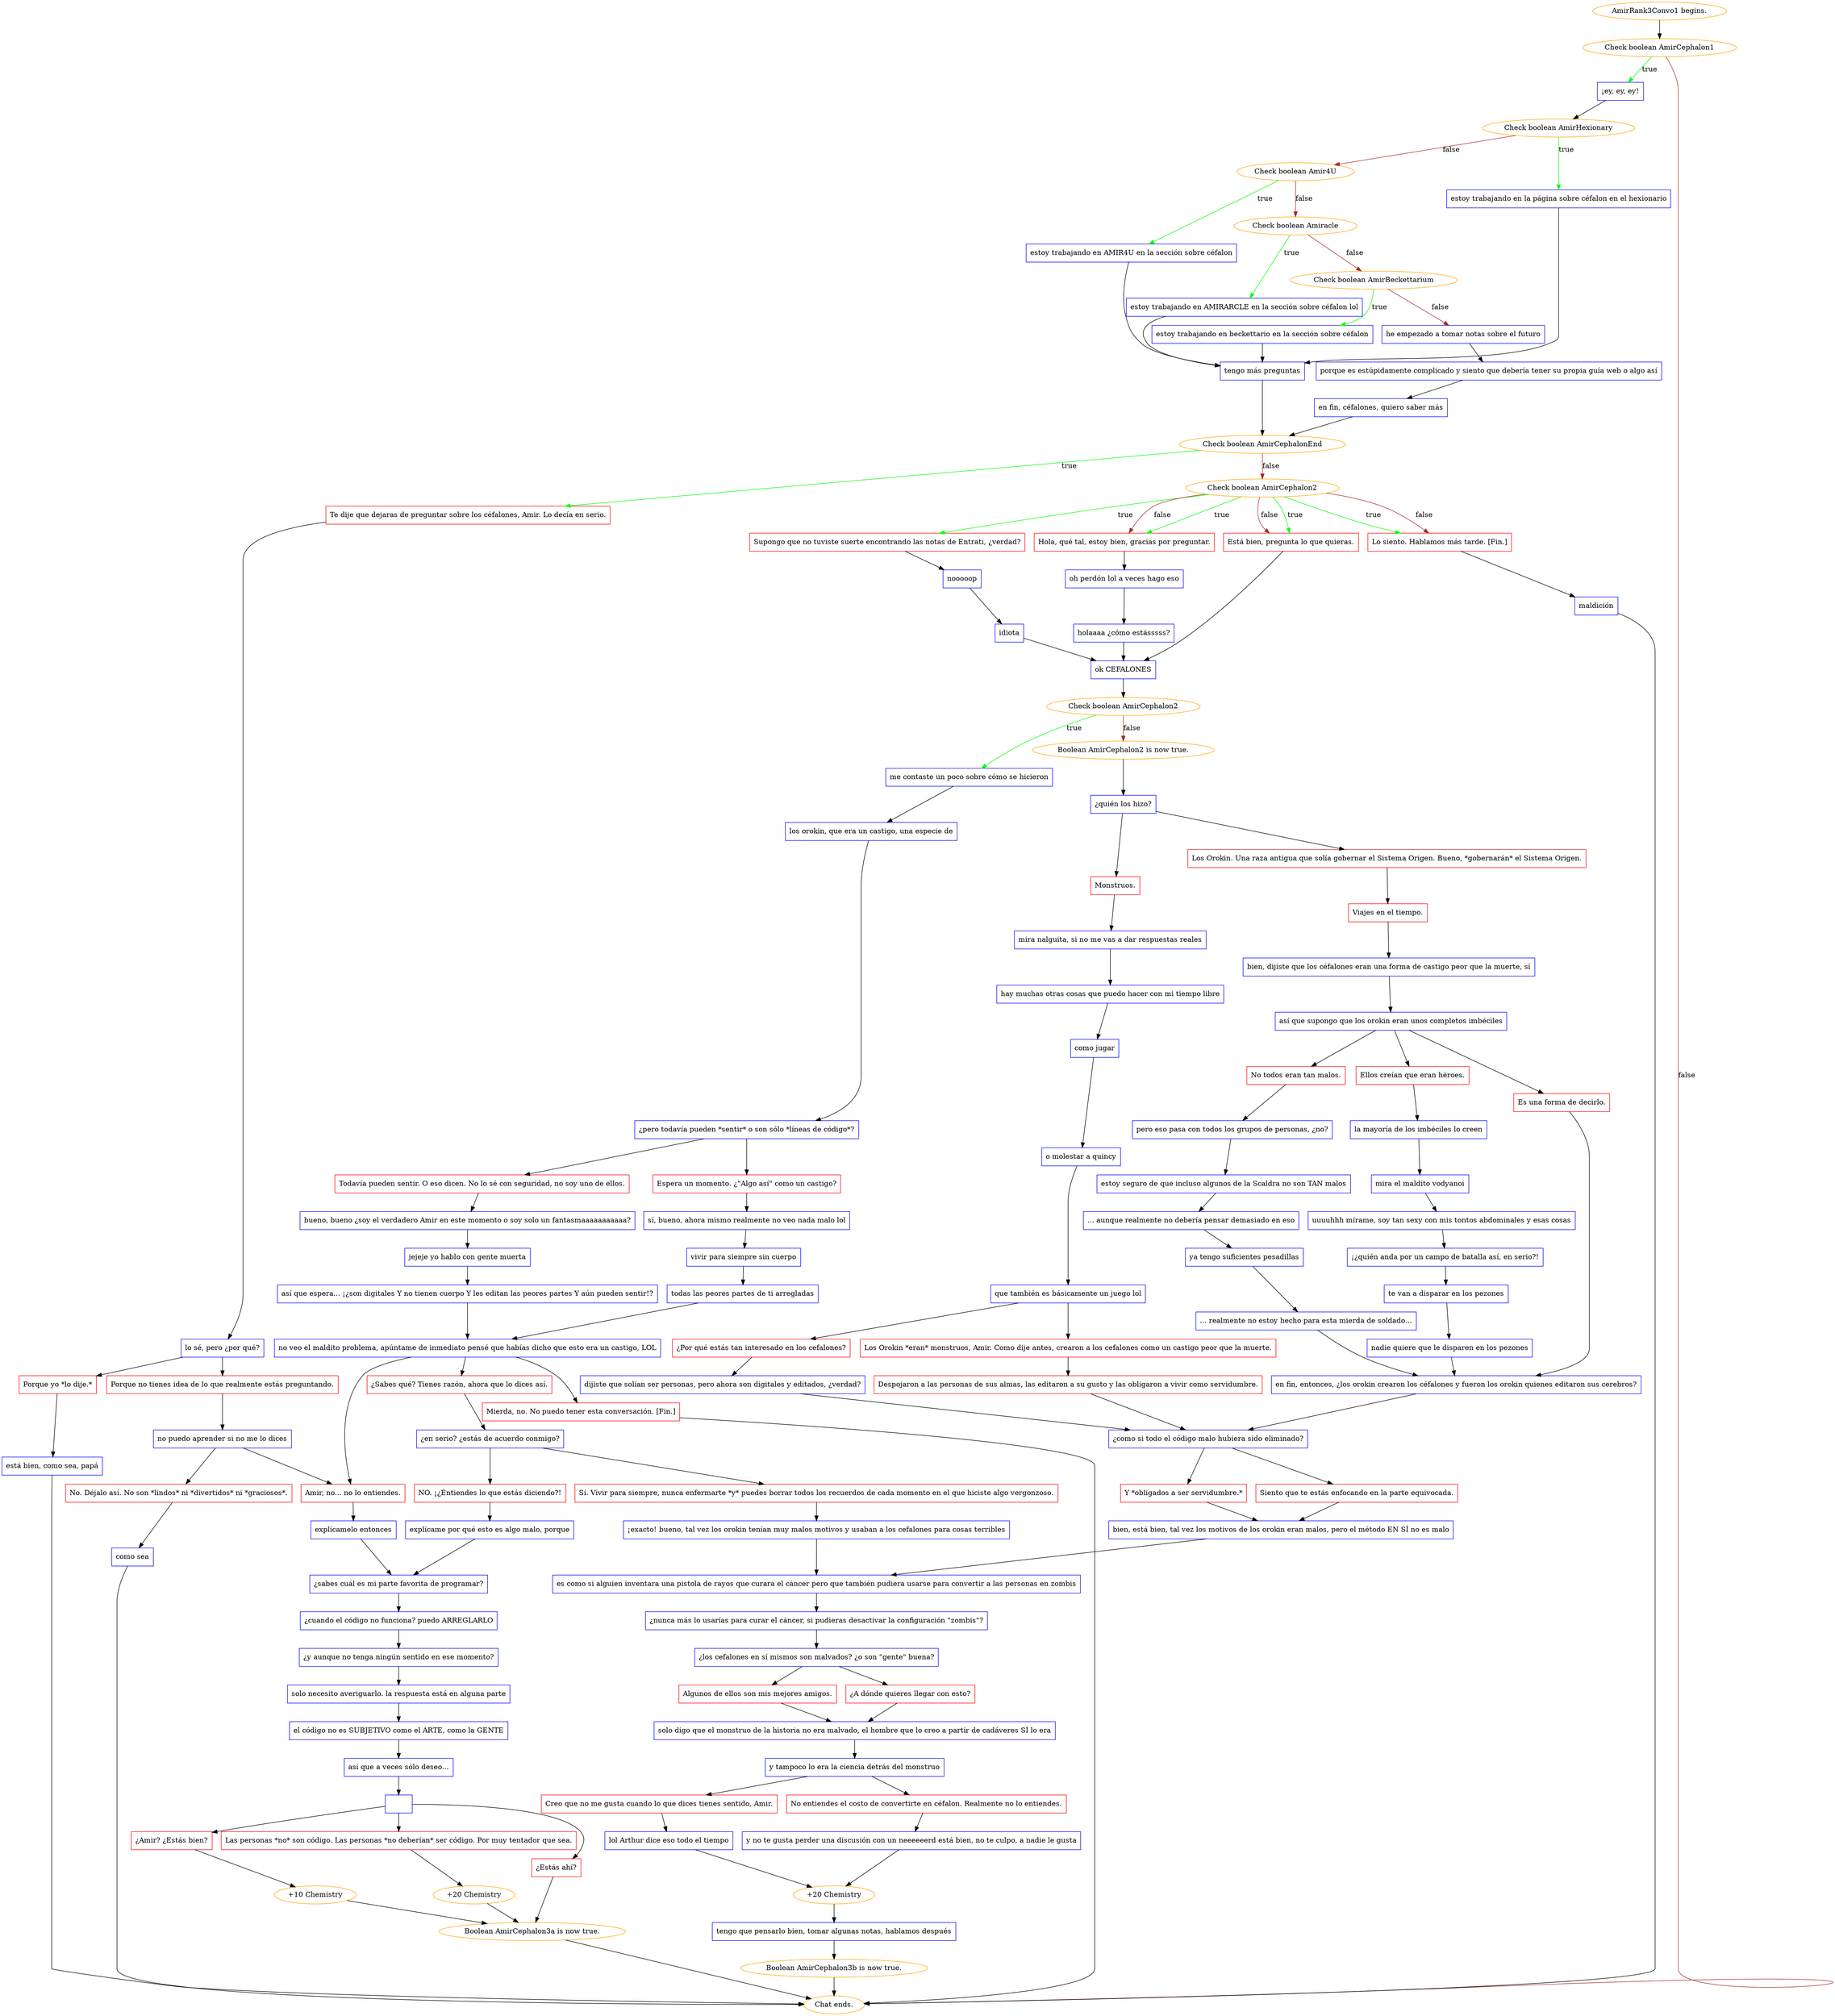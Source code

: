 digraph {
	"AmirRank3Convo1 begins." [color=orange];
		"AmirRank3Convo1 begins." -> j3762237254;
	j3762237254 [label="Check boolean AmirCephalon1",color=orange];
		j3762237254 -> j1368258804 [label=true,color=green];
		j3762237254 -> "Chat ends." [label=false,color=brown];
	j1368258804 [label="¡ey, ey, ey!",shape=box,color=blue];
		j1368258804 -> j17917532;
	"Chat ends." [color=orange];
	j17917532 [label="Check boolean AmirHexionary",color=orange];
		j17917532 -> j736774726 [label=true,color=green];
		j17917532 -> j707512710 [label=false,color=brown];
	j736774726 [label="estoy trabajando en la página sobre céfalon en el hexionario",shape=box,color=blue];
		j736774726 -> j358699076;
	j707512710 [label="Check boolean Amir4U",color=orange];
		j707512710 -> j4073642538 [label=true,color=green];
		j707512710 -> j3973839066 [label=false,color=brown];
	j358699076 [label="tengo más preguntas",shape=box,color=blue];
		j358699076 -> j68677739;
	j4073642538 [label="estoy trabajando en AMIR4U en la sección sobre céfalon",shape=box,color=blue];
		j4073642538 -> j358699076;
	j3973839066 [label="Check boolean Amiracle",color=orange];
		j3973839066 -> j1533099287 [label=true,color=green];
		j3973839066 -> j2395187789 [label=false,color=brown];
	j68677739 [label="Check boolean AmirCephalonEnd",color=orange];
		j68677739 -> j31372260 [label=true,color=green];
		j68677739 -> j3078152458 [label=false,color=brown];
	j1533099287 [label="estoy trabajando en AMIRARCLE en la sección sobre céfalon lol",shape=box,color=blue];
		j1533099287 -> j358699076;
	j2395187789 [label="Check boolean AmirBeckettarium",color=orange];
		j2395187789 -> j3589740712 [label=true,color=green];
		j2395187789 -> j391642105 [label=false,color=brown];
	j31372260 [label="Te dije que dejaras de preguntar sobre los céfalones, Amir. Lo decía en serio.",shape=box,color=red];
		j31372260 -> j3114781422;
	j3078152458 [label="Check boolean AmirCephalon2",color=orange];
		j3078152458 -> j2869605666 [label=true,color=green];
		j3078152458 -> j610007377 [label=true,color=green];
		j3078152458 -> j984664607 [label=true,color=green];
		j3078152458 -> j2685976093 [label=true,color=green];
		j3078152458 -> j610007377 [label=false,color=brown];
		j3078152458 -> j984664607 [label=false,color=brown];
		j3078152458 -> j2685976093 [label=false,color=brown];
	j3589740712 [label="estoy trabajando en beckettario en la sección sobre céfalon",shape=box,color=blue];
		j3589740712 -> j358699076;
	j391642105 [label="he empezado a tomar notas sobre el futuro",shape=box,color=blue];
		j391642105 -> j2289213550;
	j3114781422 [label="lo sé, pero ¿por qué?",shape=box,color=blue];
		j3114781422 -> j1545515503;
		j3114781422 -> j3027177266;
	j2869605666 [label="Supongo que no tuviste suerte encontrando las notas de Entrati, ¿verdad?",shape=box,color=red];
		j2869605666 -> j3346482514;
	j610007377 [label="Hola, qué tal, estoy bien, gracias por preguntar.",shape=box,color=red];
		j610007377 -> j4118332803;
	j984664607 [label="Está bien, pregunta lo que quieras.",shape=box,color=red];
		j984664607 -> j3633245138;
	j2685976093 [label="Lo siento. Hablamos más tarde. [Fin.]",shape=box,color=red];
		j2685976093 -> j4131765678;
	j2289213550 [label="porque es estúpidamente complicado y siento que debería tener su propia guía web o algo así",shape=box,color=blue];
		j2289213550 -> j3514740095;
	j1545515503 [label="Porque yo *lo dije.*",shape=box,color=red];
		j1545515503 -> j2398403796;
	j3027177266 [label="Porque no tienes idea de lo que realmente estás preguntando.",shape=box,color=red];
		j3027177266 -> j969105362;
	j3346482514 [label="nooooop",shape=box,color=blue];
		j3346482514 -> j1338063308;
	j4118332803 [label="oh perdón lol a veces hago eso",shape=box,color=blue];
		j4118332803 -> j51560413;
	j3633245138 [label="ok CEFALONES",shape=box,color=blue];
		j3633245138 -> j3708984879;
	j4131765678 [label="maldición",shape=box,color=blue];
		j4131765678 -> "Chat ends.";
	j3514740095 [label="en fin, céfalones, quiero saber más",shape=box,color=blue];
		j3514740095 -> j68677739;
	j2398403796 [label="está bien, como sea, papá",shape=box,color=blue];
		j2398403796 -> "Chat ends.";
	j969105362 [label="no puedo aprender si no me lo dices",shape=box,color=blue];
		j969105362 -> j547865775;
		j969105362 -> j2243965748;
	j1338063308 [label="idiota",shape=box,color=blue];
		j1338063308 -> j3633245138;
	j51560413 [label="holaaaa ¿cómo estásssss?",shape=box,color=blue];
		j51560413 -> j3633245138;
	j3708984879 [label="Check boolean AmirCephalon2",color=orange];
		j3708984879 -> j1097829524 [label=true,color=green];
		j3708984879 -> j3295676802 [label=false,color=brown];
	j547865775 [label="Amir, no... no lo entiendes.",shape=box,color=red];
		j547865775 -> j3910088219;
	j2243965748 [label="No. Déjalo así. No son *lindos* ni *divertidos* ni *graciosos*.",shape=box,color=red];
		j2243965748 -> j1495290085;
	j1097829524 [label="me contaste un poco sobre cómo se hicieron",shape=box,color=blue];
		j1097829524 -> j3992009566;
	j3295676802 [label="Boolean AmirCephalon2 is now true.",color=orange];
		j3295676802 -> j1677215315;
	j3910088219 [label="explícamelo entonces",shape=box,color=blue];
		j3910088219 -> j3245149086;
	j1495290085 [label="como sea",shape=box,color=blue];
		j1495290085 -> "Chat ends.";
	j3992009566 [label="los orokin, que era un castigo, una especie de",shape=box,color=blue];
		j3992009566 -> j1063271684;
	j1677215315 [label="¿quién los hizo?",shape=box,color=blue];
		j1677215315 -> j537365726;
		j1677215315 -> j1334577933;
	j3245149086 [label="¿sabes cuál es mi parte favorita de programar?",shape=box,color=blue];
		j3245149086 -> j4066422161;
	j1063271684 [label="¿pero todavía pueden *sentir* o son sólo *líneas de código*?",shape=box,color=blue];
		j1063271684 -> j1550314532;
		j1063271684 -> j96146301;
	j537365726 [label="Monstruos.",shape=box,color=red];
		j537365726 -> j481622672;
	j1334577933 [label="Los Orokin. Una raza antigua que solía gobernar el Sistema Origen. Bueno, *gobernarán* el Sistema Origen.",shape=box,color=red];
		j1334577933 -> j3583721865;
	j4066422161 [label="¿cuando el código no funciona? puedo ARREGLARLO",shape=box,color=blue];
		j4066422161 -> j1968407873;
	j1550314532 [label="Espera un momento. ¿\"Algo así\" como un castigo?",shape=box,color=red];
		j1550314532 -> j2319586400;
	j96146301 [label="Todavía pueden sentir. O eso dicen. No lo sé con seguridad, no soy uno de ellos.",shape=box,color=red];
		j96146301 -> j571031450;
	j481622672 [label="mira nalguita, si no me vas a dar respuestas reales",shape=box,color=blue];
		j481622672 -> j2336078362;
	j3583721865 [label="Viajes en el tiempo.",shape=box,color=red];
		j3583721865 -> j1974549624;
	j1968407873 [label="¿y aunque no tenga ningún sentido en ese momento?",shape=box,color=blue];
		j1968407873 -> j2318650620;
	j2319586400 [label="sí, bueno, ahora mismo realmente no veo nada malo lol",shape=box,color=blue];
		j2319586400 -> j2717075098;
	j571031450 [label="bueno, bueno ¿soy el verdadero Amir en este momento o soy solo un fantasmaaaaaaaaaaa?",shape=box,color=blue];
		j571031450 -> j2555164625;
	j2336078362 [label="hay muchas otras cosas que puedo hacer con mi tiempo libre",shape=box,color=blue];
		j2336078362 -> j1743028713;
	j1974549624 [label="bien, dijiste que los céfalones eran una forma de castigo peor que la muerte, sí",shape=box,color=blue];
		j1974549624 -> j1622058926;
	j2318650620 [label="solo necesito averiguarlo. la respuesta está en alguna parte",shape=box,color=blue];
		j2318650620 -> j3202345346;
	j2717075098 [label="vivir para siempre sin cuerpo",shape=box,color=blue];
		j2717075098 -> j3504001586;
	j2555164625 [label="jejeje yo hablo con gente muerta",shape=box,color=blue];
		j2555164625 -> j69920465;
	j1743028713 [label="como jugar",shape=box,color=blue];
		j1743028713 -> j2613540929;
	j1622058926 [label="así que supongo que los orokin eran unos completos imbéciles",shape=box,color=blue];
		j1622058926 -> j3702405040;
		j1622058926 -> j656128914;
		j1622058926 -> j1613992155;
	j3202345346 [label="el código no es SUBJETIVO como el ARTE, como la GENTE",shape=box,color=blue];
		j3202345346 -> j45436889;
	j3504001586 [label="todas las peores partes de ti arregladas",shape=box,color=blue];
		j3504001586 -> j846514118;
	j69920465 [label="así que espera... ¡¿son digitales Y no tienen cuerpo Y les editan las peores partes Y aún pueden sentir!?",shape=box,color=blue];
		j69920465 -> j846514118;
	j2613540929 [label="o molestar a quincy",shape=box,color=blue];
		j2613540929 -> j658727481;
	j3702405040 [label="Es una forma de decirlo.",shape=box,color=red];
		j3702405040 -> j685202862;
	j656128914 [label="No todos eran tan malos.",shape=box,color=red];
		j656128914 -> j2023423524;
	j1613992155 [label="Ellos creían que eran héroes.",shape=box,color=red];
		j1613992155 -> j4183090256;
	j45436889 [label="así que a veces sólo deseo...",shape=box,color=blue];
		j45436889 -> j1760070316;
	j846514118 [label="no veo el maldito problema, apúntame de inmediato pensé que habías dicho que esto era un castigo, LOL",shape=box,color=blue];
		j846514118 -> j547865775;
		j846514118 -> j239529766;
		j846514118 -> j2448517975;
	j658727481 [label="que también es básicamente un juego lol",shape=box,color=blue];
		j658727481 -> j336026674;
		j658727481 -> j2896912197;
	j685202862 [label="en fin, entonces, ¿los orokin crearon los céfalones y fueron los orokin quienes editaron sus cerebros?",shape=box,color=blue];
		j685202862 -> j1545132546;
	j2023423524 [label="pero eso pasa con todos los grupos de personas, ¿no?",shape=box,color=blue];
		j2023423524 -> j2307700434;
	j4183090256 [label="la mayoría de los imbéciles lo creen",shape=box,color=blue];
		j4183090256 -> j2722670475;
	j1760070316 [label="",shape=box,color=blue];
		j1760070316 -> j2217052128;
		j1760070316 -> j4108352761;
		j1760070316 -> j3593839700;
	j239529766 [label="¿Sabes qué? Tienes razón, ahora que lo dices así.",shape=box,color=red];
		j239529766 -> j1209254838;
	j2448517975 [label="Mierda, no. No puedo tener esta conversación. [Fin.]",shape=box,color=red];
		j2448517975 -> "Chat ends.";
	j336026674 [label="¿Por qué estás tan interesado en los cefalones?",shape=box,color=red];
		j336026674 -> j1994681586;
	j2896912197 [label="Los Orokin *eran* monstruos, Amir. Como dije antes, crearon a los cefalones como un castigo peor que la muerte.",shape=box,color=red];
		j2896912197 -> j4248737948;
	j1545132546 [label="¿como si todo el código malo hubiera sido eliminado?",shape=box,color=blue];
		j1545132546 -> j1955348472;
		j1545132546 -> j3404957803;
	j2307700434 [label="estoy seguro de que incluso algunos de la Scaldra no son TAN malos",shape=box,color=blue];
		j2307700434 -> j1182682845;
	j2722670475 [label="mira el maldito vodyanoi",shape=box,color=blue];
		j2722670475 -> j2316599879;
	j2217052128 [label="¿Amir? ¿Estás bien?",shape=box,color=red];
		j2217052128 -> j4073985049;
	j4108352761 [label="Las personas *no* son código. Las personas *no deberían* ser código. Por muy tentador que sea.",shape=box,color=red];
		j4108352761 -> j4214579907;
	j3593839700 [label="¿Estás ahí?",shape=box,color=red];
		j3593839700 -> j260842033;
	j1209254838 [label="¿en serio? ¿estás de acuerdo conmigo?",shape=box,color=blue];
		j1209254838 -> j3357058557;
		j1209254838 -> j1662173792;
	j1994681586 [label="dijiste que solían ser personas, pero ahora son digitales y editados, ¿verdad?",shape=box,color=blue];
		j1994681586 -> j1545132546;
	j4248737948 [label="Despojaron a las personas de sus almas, las editaron a su gusto y las obligaron a vivir como servidumbre.",shape=box,color=red];
		j4248737948 -> j1545132546;
	j1955348472 [label="Siento que te estás enfocando en la parte equivocada.",shape=box,color=red];
		j1955348472 -> j1890509763;
	j3404957803 [label="Y *obligados a ser servidumbre.*",shape=box,color=red];
		j3404957803 -> j1890509763;
	j1182682845 [label="... aunque realmente no debería pensar demasiado en eso",shape=box,color=blue];
		j1182682845 -> j258239950;
	j2316599879 [label="uuuuhhh mírame, soy tan sexy con mis tontos abdominales y esas cosas",shape=box,color=blue];
		j2316599879 -> j1957025218;
	j4073985049 [label="+10 Chemistry",color=orange];
		j4073985049 -> j260842033;
	j4214579907 [label="+20 Chemistry",color=orange];
		j4214579907 -> j260842033;
	j260842033 [label="Boolean AmirCephalon3a is now true.",color=orange];
		j260842033 -> "Chat ends.";
	j3357058557 [label="NO. ¡¿Entiendes lo que estás diciendo?!",shape=box,color=red];
		j3357058557 -> j3716576479;
	j1662173792 [label="Sí. Vivir para siempre, nunca enfermarte *y* puedes borrar todos los recuerdos de cada momento en el que hiciste algo vergonzoso.",shape=box,color=red];
		j1662173792 -> j2627543420;
	j1890509763 [label="bien, está bien, tal vez los motivos de los orokin eran malos, pero el método EN SÍ no es malo",shape=box,color=blue];
		j1890509763 -> j2513994023;
	j258239950 [label="ya tengo suficientes pesadillas",shape=box,color=blue];
		j258239950 -> j211326885;
	j1957025218 [label="¡¿quién anda por un campo de batalla así, en serio?!",shape=box,color=blue];
		j1957025218 -> j1264685641;
	j3716576479 [label="explícame por qué esto es algo malo, porque",shape=box,color=blue];
		j3716576479 -> j3245149086;
	j2627543420 [label="¡exacto! bueno, tal vez los orokin tenían muy malos motivos y usaban a los cefalones para cosas terribles",shape=box,color=blue];
		j2627543420 -> j2513994023;
	j2513994023 [label="es como si alguien inventara una pistola de rayos que curara el cáncer pero que también pudiera usarse para convertir a las personas en zombis",shape=box,color=blue];
		j2513994023 -> j2506292508;
	j211326885 [label="... realmente no estoy hecho para esta mierda de soldado...",shape=box,color=blue];
		j211326885 -> j685202862;
	j1264685641 [label="te van a disparar en los pezones",shape=box,color=blue];
		j1264685641 -> j3906545344;
	j2506292508 [label="¿nunca más lo usarías para curar el cáncer, si pudieras desactivar la configuración \"zombis\"?",shape=box,color=blue];
		j2506292508 -> j3213165662;
	j3906545344 [label="nadie quiere que le disparen en los pezones",shape=box,color=blue];
		j3906545344 -> j685202862;
	j3213165662 [label="¿los cefalones en sí mismos son malvados? ¿o son \"gente\" buena?",shape=box,color=blue];
		j3213165662 -> j2215368691;
		j3213165662 -> j3825590699;
	j2215368691 [label="Algunos de ellos son mis mejores amigos.",shape=box,color=red];
		j2215368691 -> j2861249001;
	j3825590699 [label="¿A dónde quieres llegar con esto?",shape=box,color=red];
		j3825590699 -> j2861249001;
	j2861249001 [label="solo digo que el monstruo de la historia no era malvado, el hombre que lo creo a partir de cadáveres SÍ lo era",shape=box,color=blue];
		j2861249001 -> j1569895565;
	j1569895565 [label="y tampoco lo era la ciencia detrás del monstruo",shape=box,color=blue];
		j1569895565 -> j2916487314;
		j1569895565 -> j430098542;
	j2916487314 [label="Creo que no me gusta cuando lo que dices tienes sentido, Amir.",shape=box,color=red];
		j2916487314 -> j3849434446;
	j430098542 [label="No entiendes el costo de convertirte en céfalon. Realmente no lo entiendes.",shape=box,color=red];
		j430098542 -> j1159010199;
	j3849434446 [label="lol Arthur dice eso todo el tiempo",shape=box,color=blue];
		j3849434446 -> j1791210830;
	j1159010199 [label="y no te gusta perder una discusión con un neeeeeerd está bien, no te culpo, a nadie le gusta",shape=box,color=blue];
		j1159010199 -> j1791210830;
	j1791210830 [label="+20 Chemistry",color=orange];
		j1791210830 -> j3768396576;
	j3768396576 [label="tengo que pensarlo bien, tomar algunas notas, hablamos después",shape=box,color=blue];
		j3768396576 -> j3124569112;
	j3124569112 [label="Boolean AmirCephalon3b is now true.",color=orange];
		j3124569112 -> "Chat ends.";
}